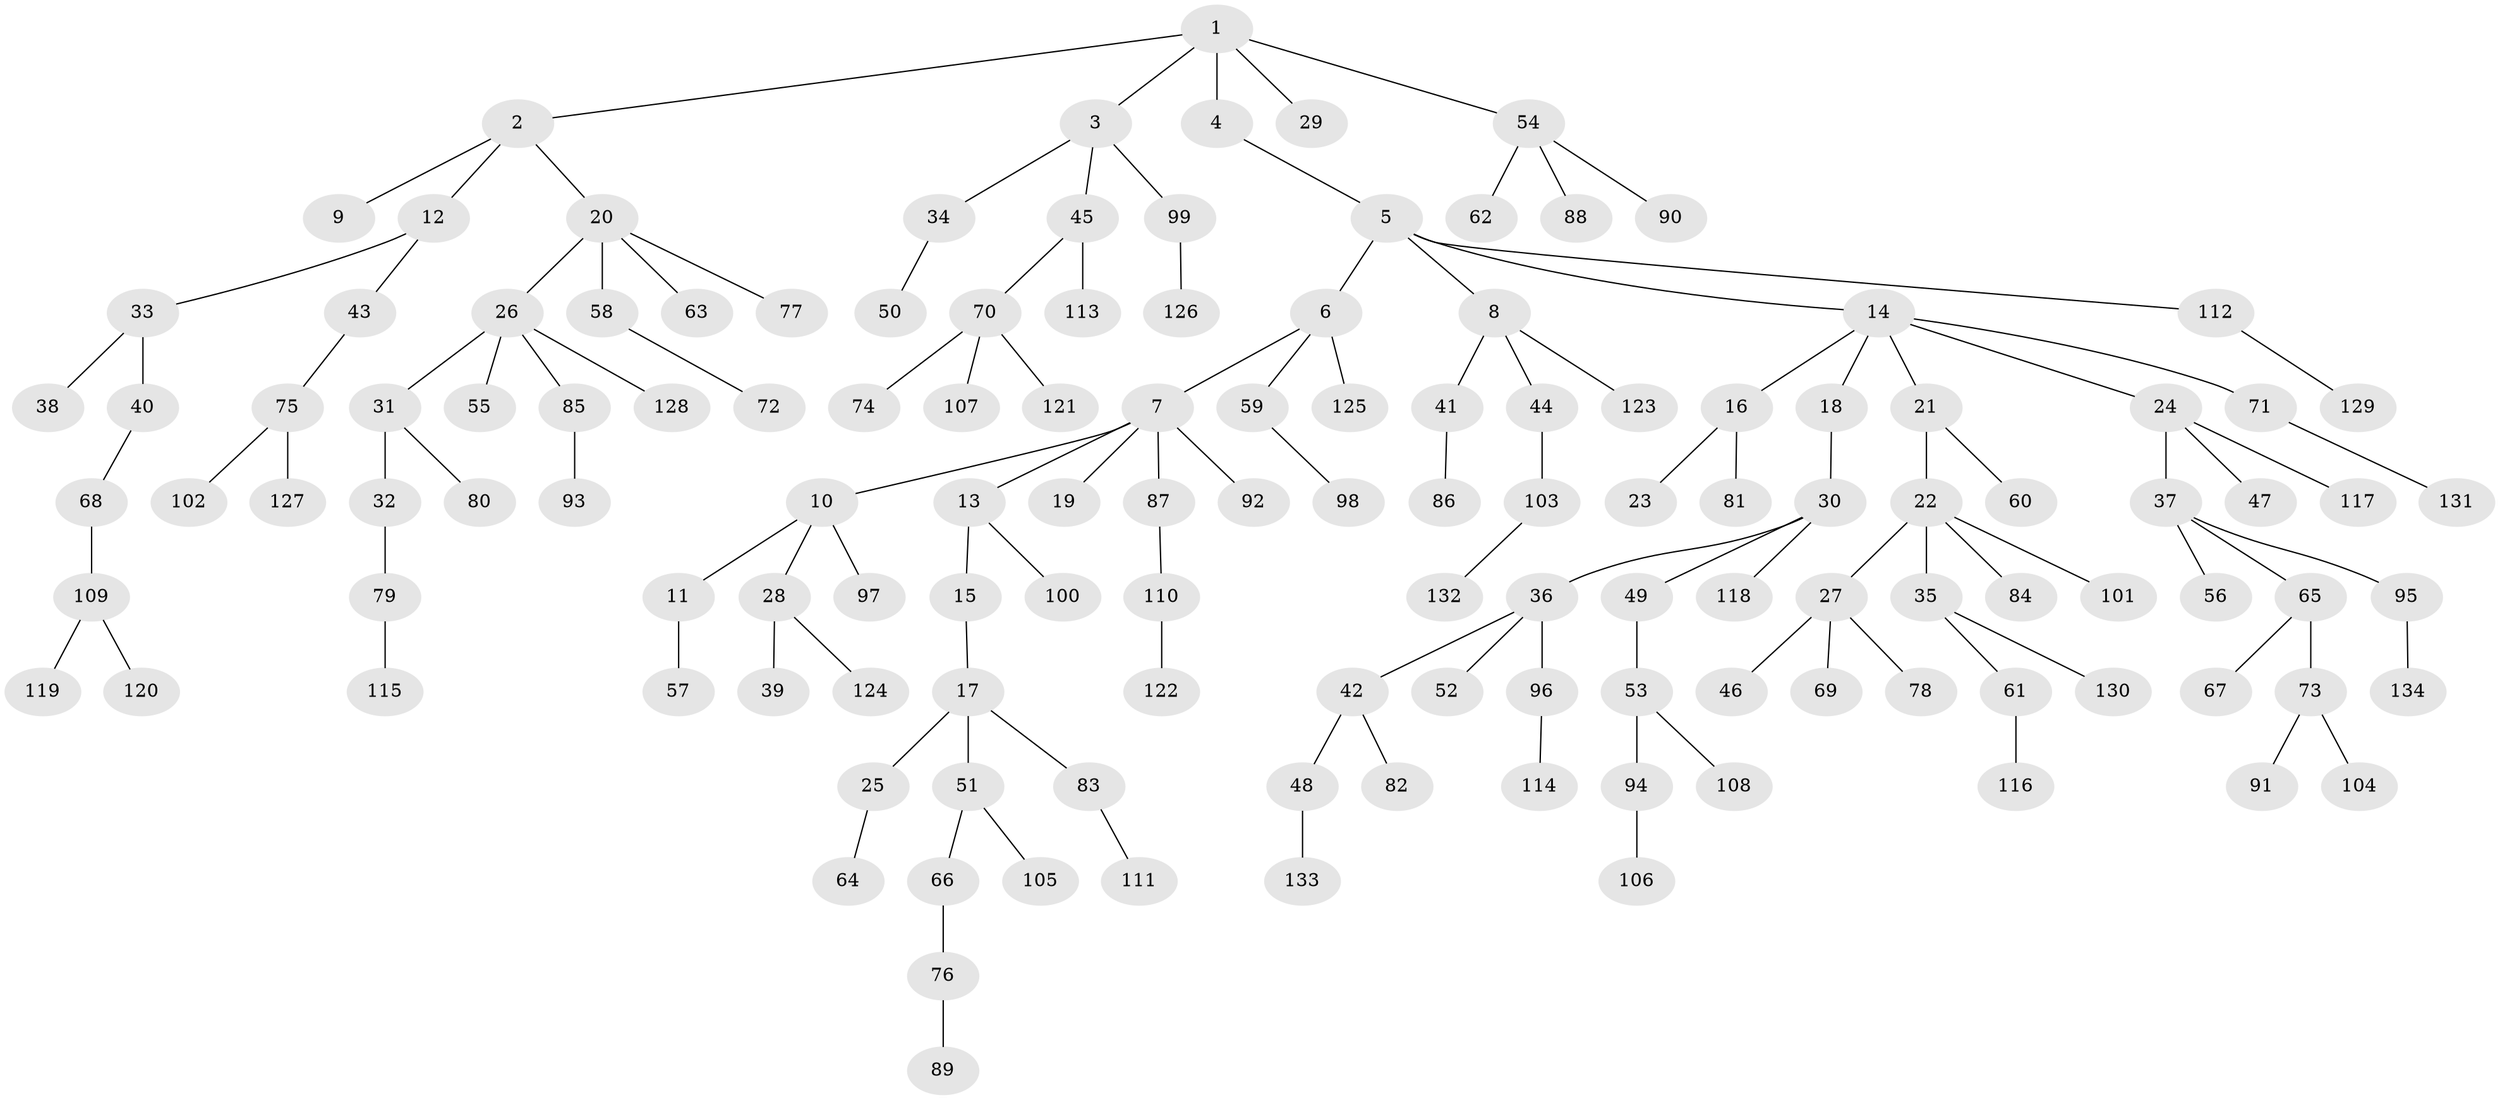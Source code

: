// coarse degree distribution, {5: 0.04477611940298507, 6: 0.014925373134328358, 2: 0.34328358208955223, 3: 0.11940298507462686, 4: 0.04477611940298507, 1: 0.43283582089552236}
// Generated by graph-tools (version 1.1) at 2025/37/03/04/25 23:37:17]
// undirected, 134 vertices, 133 edges
graph export_dot {
  node [color=gray90,style=filled];
  1;
  2;
  3;
  4;
  5;
  6;
  7;
  8;
  9;
  10;
  11;
  12;
  13;
  14;
  15;
  16;
  17;
  18;
  19;
  20;
  21;
  22;
  23;
  24;
  25;
  26;
  27;
  28;
  29;
  30;
  31;
  32;
  33;
  34;
  35;
  36;
  37;
  38;
  39;
  40;
  41;
  42;
  43;
  44;
  45;
  46;
  47;
  48;
  49;
  50;
  51;
  52;
  53;
  54;
  55;
  56;
  57;
  58;
  59;
  60;
  61;
  62;
  63;
  64;
  65;
  66;
  67;
  68;
  69;
  70;
  71;
  72;
  73;
  74;
  75;
  76;
  77;
  78;
  79;
  80;
  81;
  82;
  83;
  84;
  85;
  86;
  87;
  88;
  89;
  90;
  91;
  92;
  93;
  94;
  95;
  96;
  97;
  98;
  99;
  100;
  101;
  102;
  103;
  104;
  105;
  106;
  107;
  108;
  109;
  110;
  111;
  112;
  113;
  114;
  115;
  116;
  117;
  118;
  119;
  120;
  121;
  122;
  123;
  124;
  125;
  126;
  127;
  128;
  129;
  130;
  131;
  132;
  133;
  134;
  1 -- 2;
  1 -- 3;
  1 -- 4;
  1 -- 29;
  1 -- 54;
  2 -- 9;
  2 -- 12;
  2 -- 20;
  3 -- 34;
  3 -- 45;
  3 -- 99;
  4 -- 5;
  5 -- 6;
  5 -- 8;
  5 -- 14;
  5 -- 112;
  6 -- 7;
  6 -- 59;
  6 -- 125;
  7 -- 10;
  7 -- 13;
  7 -- 19;
  7 -- 87;
  7 -- 92;
  8 -- 41;
  8 -- 44;
  8 -- 123;
  10 -- 11;
  10 -- 28;
  10 -- 97;
  11 -- 57;
  12 -- 33;
  12 -- 43;
  13 -- 15;
  13 -- 100;
  14 -- 16;
  14 -- 18;
  14 -- 21;
  14 -- 24;
  14 -- 71;
  15 -- 17;
  16 -- 23;
  16 -- 81;
  17 -- 25;
  17 -- 51;
  17 -- 83;
  18 -- 30;
  20 -- 26;
  20 -- 58;
  20 -- 63;
  20 -- 77;
  21 -- 22;
  21 -- 60;
  22 -- 27;
  22 -- 35;
  22 -- 84;
  22 -- 101;
  24 -- 37;
  24 -- 47;
  24 -- 117;
  25 -- 64;
  26 -- 31;
  26 -- 55;
  26 -- 85;
  26 -- 128;
  27 -- 46;
  27 -- 69;
  27 -- 78;
  28 -- 39;
  28 -- 124;
  30 -- 36;
  30 -- 49;
  30 -- 118;
  31 -- 32;
  31 -- 80;
  32 -- 79;
  33 -- 38;
  33 -- 40;
  34 -- 50;
  35 -- 61;
  35 -- 130;
  36 -- 42;
  36 -- 52;
  36 -- 96;
  37 -- 56;
  37 -- 65;
  37 -- 95;
  40 -- 68;
  41 -- 86;
  42 -- 48;
  42 -- 82;
  43 -- 75;
  44 -- 103;
  45 -- 70;
  45 -- 113;
  48 -- 133;
  49 -- 53;
  51 -- 66;
  51 -- 105;
  53 -- 94;
  53 -- 108;
  54 -- 62;
  54 -- 88;
  54 -- 90;
  58 -- 72;
  59 -- 98;
  61 -- 116;
  65 -- 67;
  65 -- 73;
  66 -- 76;
  68 -- 109;
  70 -- 74;
  70 -- 107;
  70 -- 121;
  71 -- 131;
  73 -- 91;
  73 -- 104;
  75 -- 102;
  75 -- 127;
  76 -- 89;
  79 -- 115;
  83 -- 111;
  85 -- 93;
  87 -- 110;
  94 -- 106;
  95 -- 134;
  96 -- 114;
  99 -- 126;
  103 -- 132;
  109 -- 119;
  109 -- 120;
  110 -- 122;
  112 -- 129;
}
